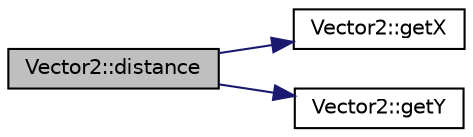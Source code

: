digraph "Vector2::distance"
{
  edge [fontname="Helvetica",fontsize="10",labelfontname="Helvetica",labelfontsize="10"];
  node [fontname="Helvetica",fontsize="10",shape=record];
  rankdir="LR";
  Node2 [label="Vector2::distance",height=0.2,width=0.4,color="black", fillcolor="grey75", style="filled", fontcolor="black"];
  Node2 -> Node3 [color="midnightblue",fontsize="10",style="solid",fontname="Helvetica"];
  Node3 [label="Vector2::getX",height=0.2,width=0.4,color="black", fillcolor="white", style="filled",URL="$classVector2.html#a574354637f318e622235cedb1bc2ea63",tooltip="Getter de _x. "];
  Node2 -> Node4 [color="midnightblue",fontsize="10",style="solid",fontname="Helvetica"];
  Node4 [label="Vector2::getY",height=0.2,width=0.4,color="black", fillcolor="white", style="filled",URL="$classVector2.html#aee5d229ce269d3e3a4b023bcd2043220",tooltip="Getter de _y. "];
}
